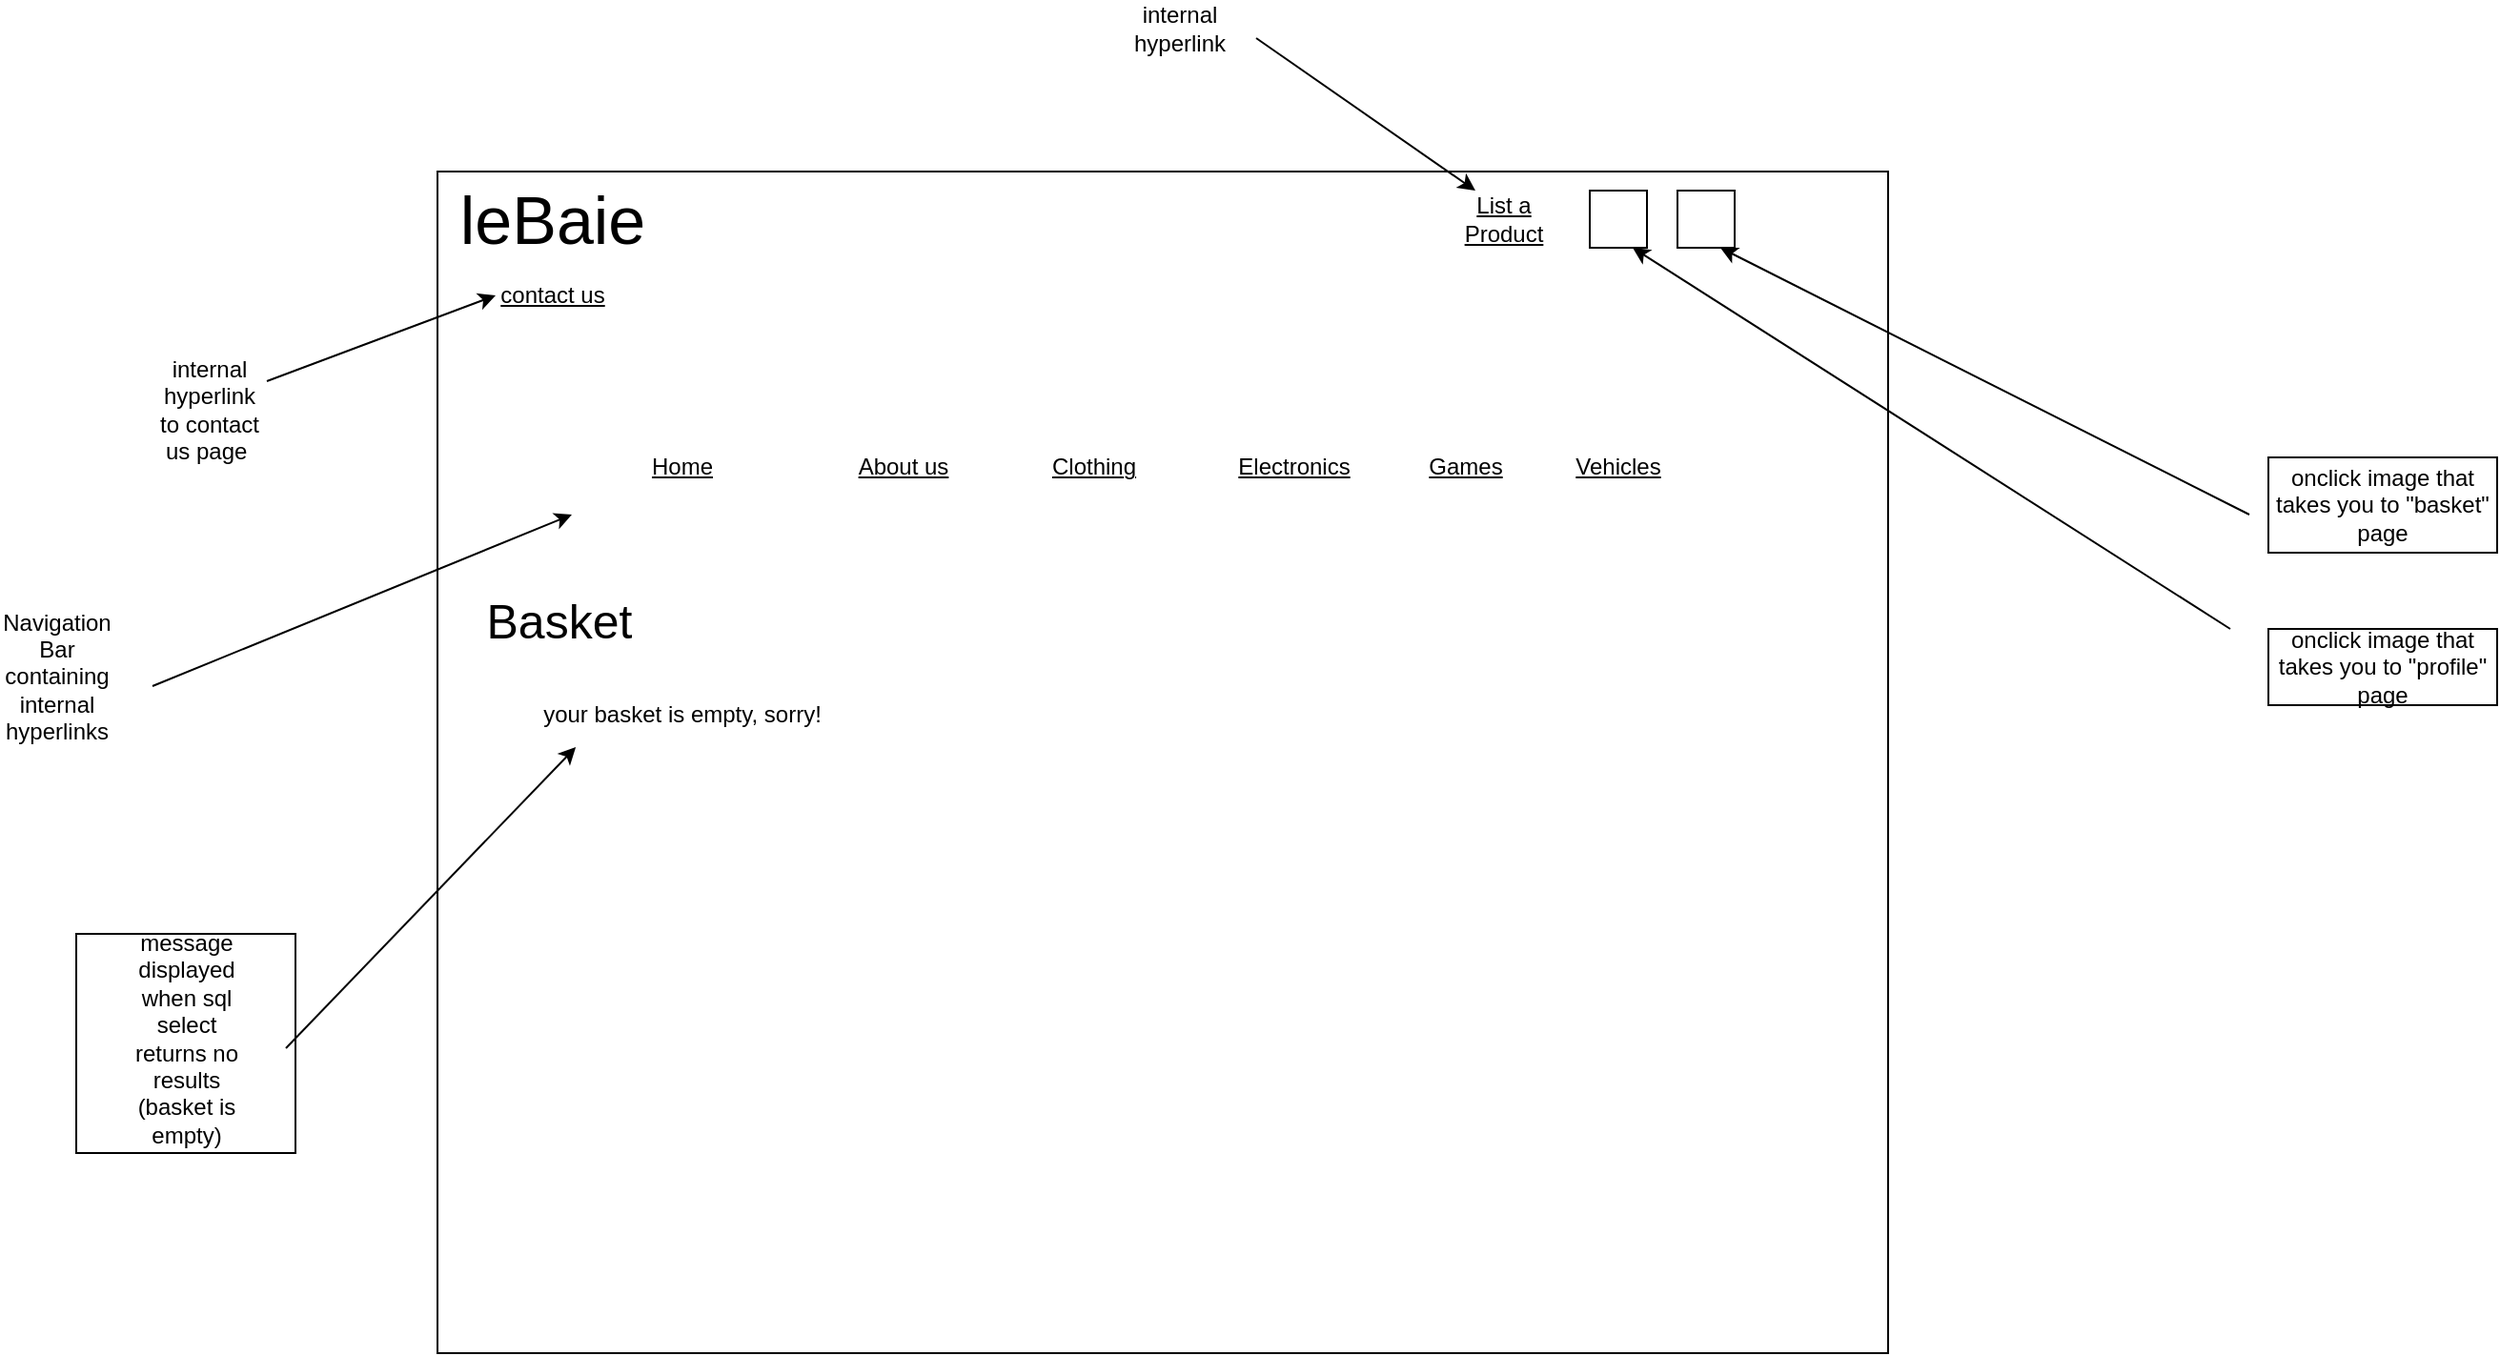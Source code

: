 <mxfile version="22.0.3" type="device">
  <diagram name="Page-1" id="JaS-mlAbmv6u3xqrk0BL">
    <mxGraphModel dx="2058" dy="1220" grid="1" gridSize="10" guides="1" tooltips="1" connect="1" arrows="1" fold="1" page="0" pageScale="1" pageWidth="850" pageHeight="1100" math="0" shadow="0">
      <root>
        <mxCell id="0" />
        <mxCell id="1" parent="0" />
        <mxCell id="1FOk7flxC6Cu8_AXTQjD-1" value="" style="rounded=0;whiteSpace=wrap;html=1;fillColor=none;fontStyle=4" parent="1" vertex="1">
          <mxGeometry x="39.5" y="60" width="761" height="620" as="geometry" />
        </mxCell>
        <mxCell id="1FOk7flxC6Cu8_AXTQjD-4" value="&lt;font style=&quot;font-size: 35px;&quot;&gt;leBaie&lt;/font&gt;" style="text;html=1;strokeColor=none;fillColor=none;align=center;verticalAlign=middle;whiteSpace=wrap;rounded=0;fontStyle=0" parent="1" vertex="1">
          <mxGeometry x="70" y="80" width="60" height="10" as="geometry" />
        </mxCell>
        <mxCell id="1FOk7flxC6Cu8_AXTQjD-5" value="&lt;span&gt;Home &lt;/span&gt;" style="text;html=1;strokeColor=none;fillColor=none;align=center;verticalAlign=middle;whiteSpace=wrap;rounded=0;fontStyle=4" parent="1" vertex="1">
          <mxGeometry x="138" y="200" width="60" height="30" as="geometry" />
        </mxCell>
        <mxCell id="1FOk7flxC6Cu8_AXTQjD-6" value="Electronics " style="text;html=1;strokeColor=none;fillColor=none;align=center;verticalAlign=middle;whiteSpace=wrap;rounded=0;fontStyle=4" parent="1" vertex="1">
          <mxGeometry x="459" y="200" width="60" height="30" as="geometry" />
        </mxCell>
        <mxCell id="1FOk7flxC6Cu8_AXTQjD-7" value="Clothing" style="text;html=1;strokeColor=none;fillColor=none;align=center;verticalAlign=middle;whiteSpace=wrap;rounded=0;fontStyle=4" parent="1" vertex="1">
          <mxGeometry x="354" y="200" width="60" height="30" as="geometry" />
        </mxCell>
        <mxCell id="1FOk7flxC6Cu8_AXTQjD-8" value="Vehicles" style="text;html=1;strokeColor=none;fillColor=none;align=center;verticalAlign=middle;whiteSpace=wrap;rounded=0;fontStyle=4" parent="1" vertex="1">
          <mxGeometry x="629" y="200" width="60" height="30" as="geometry" />
        </mxCell>
        <mxCell id="1FOk7flxC6Cu8_AXTQjD-9" value="About us" style="text;html=1;strokeColor=none;fillColor=none;align=center;verticalAlign=middle;whiteSpace=wrap;rounded=0;fontStyle=4" parent="1" vertex="1">
          <mxGeometry x="254" y="200" width="60" height="30" as="geometry" />
        </mxCell>
        <mxCell id="1FOk7flxC6Cu8_AXTQjD-10" value="Games" style="text;html=1;strokeColor=none;fillColor=none;align=center;verticalAlign=middle;whiteSpace=wrap;rounded=0;fontStyle=4" parent="1" vertex="1">
          <mxGeometry x="549" y="200" width="60" height="30" as="geometry" />
        </mxCell>
        <mxCell id="1FOk7flxC6Cu8_AXTQjD-11" value="&lt;span&gt;contact us&lt;br&gt;&lt;/span&gt;" style="text;html=1;strokeColor=none;fillColor=none;align=center;verticalAlign=middle;whiteSpace=wrap;rounded=0;fontStyle=4" parent="1" vertex="1">
          <mxGeometry x="70" y="110" width="60" height="30" as="geometry" />
        </mxCell>
        <mxCell id="1FOk7flxC6Cu8_AXTQjD-13" value="&lt;font style=&quot;font-size: 25px;&quot;&gt;&amp;nbsp;Basket&lt;/font&gt;" style="text;html=1;strokeColor=none;fillColor=none;align=center;verticalAlign=middle;whiteSpace=wrap;rounded=0;" parent="1" vertex="1">
          <mxGeometry x="50" y="280" width="100" height="30" as="geometry" />
        </mxCell>
        <mxCell id="1FOk7flxC6Cu8_AXTQjD-19" value="Navigation Bar containing internal hyperlinks" style="text;html=1;strokeColor=none;fillColor=none;align=center;verticalAlign=middle;whiteSpace=wrap;rounded=0;" parent="1" vertex="1">
          <mxGeometry x="-190" y="310" width="60" height="30" as="geometry" />
        </mxCell>
        <mxCell id="1FOk7flxC6Cu8_AXTQjD-20" value="" style="endArrow=classic;html=1;rounded=0;" parent="1" edge="1">
          <mxGeometry width="50" height="50" relative="1" as="geometry">
            <mxPoint x="-110" y="330" as="sourcePoint" />
            <mxPoint x="110" y="240" as="targetPoint" />
          </mxGeometry>
        </mxCell>
        <mxCell id="1FOk7flxC6Cu8_AXTQjD-36" value="" style="endArrow=classic;html=1;rounded=0;entryX=0;entryY=0.5;entryDx=0;entryDy=0;" parent="1" target="1FOk7flxC6Cu8_AXTQjD-11" edge="1">
          <mxGeometry width="50" height="50" relative="1" as="geometry">
            <mxPoint x="-50" y="170" as="sourcePoint" />
            <mxPoint y="120" as="targetPoint" />
          </mxGeometry>
        </mxCell>
        <mxCell id="1FOk7flxC6Cu8_AXTQjD-37" value="internal hyperlink to contact us page&amp;nbsp;" style="text;html=1;strokeColor=none;fillColor=none;align=center;verticalAlign=middle;whiteSpace=wrap;rounded=0;" parent="1" vertex="1">
          <mxGeometry x="-110" y="170" width="60" height="30" as="geometry" />
        </mxCell>
        <mxCell id="3y53a9IgMEsXcIKsQaVZ-31" value="" style="whiteSpace=wrap;html=1;aspect=fixed;" parent="1" vertex="1">
          <mxGeometry x="644" y="70" width="30" height="30" as="geometry" />
        </mxCell>
        <mxCell id="3y53a9IgMEsXcIKsQaVZ-32" value="" style="whiteSpace=wrap;html=1;aspect=fixed;" parent="1" vertex="1">
          <mxGeometry x="690" y="70" width="30" height="30" as="geometry" />
        </mxCell>
        <mxCell id="3y53a9IgMEsXcIKsQaVZ-33" value="" style="endArrow=classic;html=1;rounded=0;entryX=0.75;entryY=1;entryDx=0;entryDy=0;" parent="1" target="3y53a9IgMEsXcIKsQaVZ-31" edge="1">
          <mxGeometry width="50" height="50" relative="1" as="geometry">
            <mxPoint x="980" y="300" as="sourcePoint" />
            <mxPoint x="710" y="110" as="targetPoint" />
          </mxGeometry>
        </mxCell>
        <mxCell id="3y53a9IgMEsXcIKsQaVZ-34" value="onclick image that takes you to &quot;profile&quot; page" style="rounded=0;whiteSpace=wrap;html=1;fillColor=none;" parent="1" vertex="1">
          <mxGeometry x="1000" y="300" width="120" height="40" as="geometry" />
        </mxCell>
        <mxCell id="3y53a9IgMEsXcIKsQaVZ-35" value="" style="endArrow=classic;html=1;rounded=0;entryX=0.75;entryY=1;entryDx=0;entryDy=0;" parent="1" target="3y53a9IgMEsXcIKsQaVZ-32" edge="1">
          <mxGeometry width="50" height="50" relative="1" as="geometry">
            <mxPoint x="990" y="240" as="sourcePoint" />
            <mxPoint x="760" y="110" as="targetPoint" />
          </mxGeometry>
        </mxCell>
        <mxCell id="3y53a9IgMEsXcIKsQaVZ-36" value="onclick image that takes you to &quot;basket&quot; page" style="rounded=0;whiteSpace=wrap;html=1;fillColor=none;" parent="1" vertex="1">
          <mxGeometry x="1000" y="210" width="120" height="50" as="geometry" />
        </mxCell>
        <mxCell id="3y53a9IgMEsXcIKsQaVZ-37" value="&lt;u&gt;List a Product&lt;/u&gt;" style="text;html=1;strokeColor=none;fillColor=none;align=center;verticalAlign=middle;whiteSpace=wrap;rounded=0;" parent="1" vertex="1">
          <mxGeometry x="569" y="70" width="60" height="30" as="geometry" />
        </mxCell>
        <mxCell id="3y53a9IgMEsXcIKsQaVZ-38" value="internal hyperlink " style="text;html=1;fillColor=none;align=center;verticalAlign=middle;whiteSpace=wrap;rounded=0;" parent="1" vertex="1">
          <mxGeometry x="399" y="-30" width="60" height="30" as="geometry" />
        </mxCell>
        <mxCell id="3y53a9IgMEsXcIKsQaVZ-39" value="" style="endArrow=classic;html=1;rounded=0;entryX=0.25;entryY=0;entryDx=0;entryDy=0;" parent="1" target="3y53a9IgMEsXcIKsQaVZ-37" edge="1">
          <mxGeometry width="50" height="50" relative="1" as="geometry">
            <mxPoint x="469" y="-10" as="sourcePoint" />
            <mxPoint x="579" y="50" as="targetPoint" />
          </mxGeometry>
        </mxCell>
        <mxCell id="MZgjwIfG0SvplMThphlv-2" value="" style="whiteSpace=wrap;html=1;aspect=fixed;" vertex="1" parent="1">
          <mxGeometry x="-150" y="460" width="115" height="115" as="geometry" />
        </mxCell>
        <mxCell id="MZgjwIfG0SvplMThphlv-3" value="message displayed when sql select returns no results (basket is empty)" style="text;html=1;strokeColor=none;fillColor=none;align=center;verticalAlign=middle;whiteSpace=wrap;rounded=0;" vertex="1" parent="1">
          <mxGeometry x="-122" y="500" width="60" height="30" as="geometry" />
        </mxCell>
        <mxCell id="MZgjwIfG0SvplMThphlv-4" value="your basket is empty, sorry!" style="text;html=1;strokeColor=none;fillColor=none;align=center;verticalAlign=middle;whiteSpace=wrap;rounded=0;" vertex="1" parent="1">
          <mxGeometry x="93" y="330" width="150" height="30" as="geometry" />
        </mxCell>
        <mxCell id="MZgjwIfG0SvplMThphlv-5" value="" style="endArrow=classic;html=1;rounded=0;entryX=0.127;entryY=1.067;entryDx=0;entryDy=0;entryPerimeter=0;" edge="1" parent="1" target="MZgjwIfG0SvplMThphlv-4">
          <mxGeometry width="50" height="50" relative="1" as="geometry">
            <mxPoint x="-40" y="520" as="sourcePoint" />
            <mxPoint x="10" y="470" as="targetPoint" />
          </mxGeometry>
        </mxCell>
      </root>
    </mxGraphModel>
  </diagram>
</mxfile>
